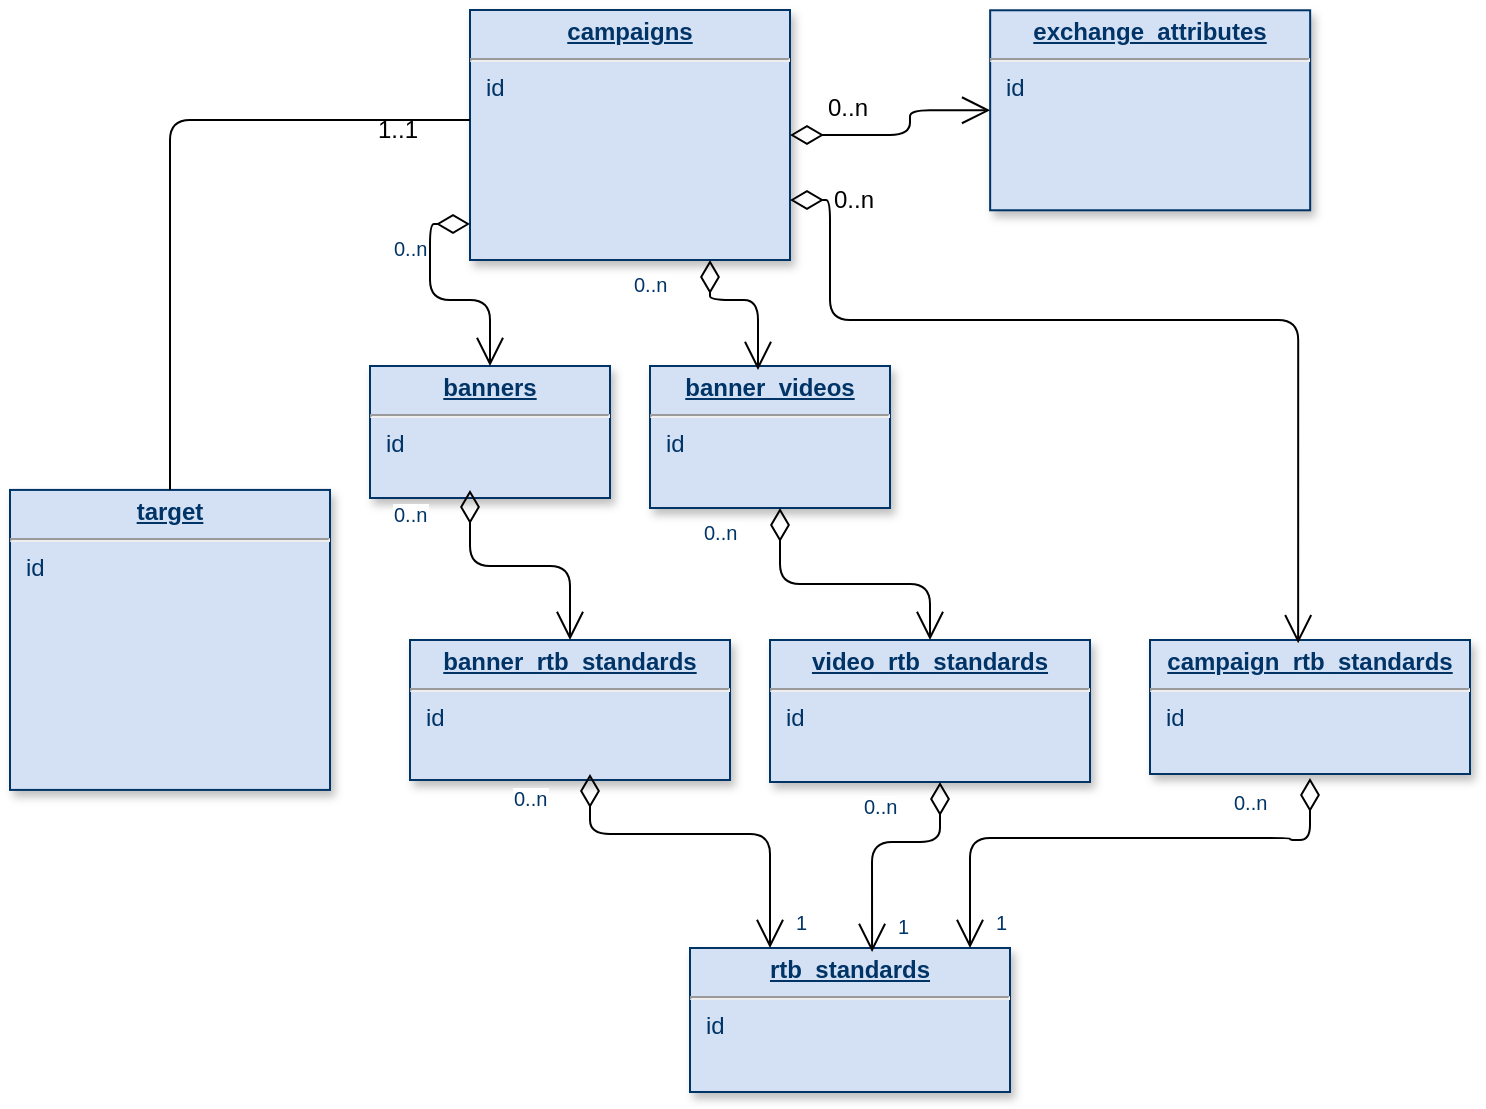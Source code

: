<mxfile version="10.5.9" type="device"><diagram name="Page-1" id="efa7a0a1-bf9b-a30e-e6df-94a7791c09e9"><mxGraphModel dx="1074" dy="561" grid="1" gridSize="10" guides="1" tooltips="1" connect="1" arrows="1" fold="1" page="1" pageScale="1" pageWidth="826" pageHeight="1169" background="#ffffff" math="0" shadow="0"><root><mxCell id="0"/><mxCell id="1" parent="0"/><mxCell id="20" value="&lt;p style=&quot;margin: 0px ; margin-top: 4px ; text-align: center ; text-decoration: underline&quot;&gt;&lt;b&gt;campaigns&lt;/b&gt;&lt;/p&gt;&lt;hr&gt;&lt;p style=&quot;margin: 0px ; margin-left: 8px&quot;&gt;id&lt;/p&gt;&lt;p style=&quot;margin: 0px ; margin-left: 8px&quot;&gt;&lt;br&gt;&lt;/p&gt;" style="verticalAlign=top;align=left;overflow=fill;fontSize=12;fontFamily=Helvetica;html=1;strokeColor=#003366;shadow=1;fillColor=#D4E1F5;fontColor=#003366" parent="1" vertex="1"><mxGeometry x="230.0" y="15.0" width="160" height="125" as="geometry"/></mxCell><mxCell id="23" value="&lt;p style=&quot;margin: 0px ; margin-top: 4px ; text-align: center ; text-decoration: underline&quot;&gt;&lt;b&gt;exchange_attributes&lt;/b&gt;&lt;/p&gt;&lt;hr&gt;&lt;p style=&quot;margin: 0px ; margin-left: 8px&quot;&gt;id&lt;/p&gt;" style="verticalAlign=top;align=left;overflow=fill;fontSize=12;fontFamily=Helvetica;html=1;strokeColor=#003366;shadow=1;fillColor=#D4E1F5;fontColor=#003366" parent="1" vertex="1"><mxGeometry x="490.08" y="15.14" width="160" height="100" as="geometry"/></mxCell><mxCell id="24" value="&lt;p style=&quot;margin: 0px ; margin-top: 4px ; text-align: center ; text-decoration: underline&quot;&gt;&lt;strong&gt;target&lt;/strong&gt;&lt;/p&gt;&lt;hr&gt;&lt;p style=&quot;margin: 0px ; margin-left: 8px&quot;&gt;id&lt;/p&gt;" style="verticalAlign=top;align=left;overflow=fill;fontSize=12;fontFamily=Helvetica;html=1;strokeColor=#003366;shadow=1;fillColor=#D4E1F5;fontColor=#003366" parent="1" vertex="1"><mxGeometry x="2.274e-13" y="254.96" width="160" height="150" as="geometry"/></mxCell><mxCell id="29" value="&lt;p style=&quot;margin: 0px ; margin-top: 4px ; text-align: center ; text-decoration: underline&quot;&gt;&lt;strong&gt;rtb_standards&lt;/strong&gt;&lt;/p&gt;&lt;hr&gt;&lt;p style=&quot;margin: 0px ; margin-left: 8px&quot;&gt;id&lt;/p&gt;" style="verticalAlign=top;align=left;overflow=fill;fontSize=12;fontFamily=Helvetica;html=1;strokeColor=#003366;shadow=1;fillColor=#D4E1F5;fontColor=#003366" parent="1" vertex="1"><mxGeometry x="340" y="484" width="160" height="72" as="geometry"/></mxCell><mxCell id="MGDQsGyxX0W-YHxjJTBJ-114" value="&lt;p style=&quot;margin: 0px ; margin-top: 4px ; text-align: center ; text-decoration: underline&quot;&gt;&lt;strong&gt;campaign_rtb_standards&lt;/strong&gt;&lt;/p&gt;&lt;hr&gt;&lt;p style=&quot;margin: 0px ; margin-left: 8px&quot;&gt;id&lt;/p&gt;&lt;p style=&quot;margin: 0px ; margin-left: 8px&quot;&gt;&lt;br&gt;&lt;/p&gt;" style="verticalAlign=top;align=left;overflow=fill;fontSize=12;fontFamily=Helvetica;html=1;strokeColor=#003366;shadow=1;fillColor=#D4E1F5;fontColor=#003366" vertex="1" parent="1"><mxGeometry x="570" y="330" width="160" height="67" as="geometry"/></mxCell><mxCell id="MGDQsGyxX0W-YHxjJTBJ-116" value="&lt;p style=&quot;margin: 0px ; margin-top: 4px ; text-align: center ; text-decoration: underline&quot;&gt;&lt;strong&gt;banner_rtb_standards&lt;/strong&gt;&lt;/p&gt;&lt;hr&gt;&lt;p style=&quot;margin: 0px ; margin-left: 8px&quot;&gt;id&lt;/p&gt;&lt;p style=&quot;margin: 0px ; margin-left: 8px&quot;&gt;&lt;br&gt;&lt;/p&gt;" style="verticalAlign=top;align=left;overflow=fill;fontSize=12;fontFamily=Helvetica;html=1;strokeColor=#003366;shadow=1;fillColor=#D4E1F5;fontColor=#003366" vertex="1" parent="1"><mxGeometry x="200" y="330" width="160" height="70" as="geometry"/></mxCell><mxCell id="MGDQsGyxX0W-YHxjJTBJ-117" value="&lt;p style=&quot;margin: 0px ; margin-top: 4px ; text-align: center ; text-decoration: underline&quot;&gt;&lt;strong&gt;video_rtb_standards&lt;/strong&gt;&lt;/p&gt;&lt;hr&gt;&lt;p style=&quot;margin: 0px ; margin-left: 8px&quot;&gt;id&lt;/p&gt;" style="verticalAlign=top;align=left;overflow=fill;fontSize=12;fontFamily=Helvetica;html=1;strokeColor=#003366;shadow=1;fillColor=#D4E1F5;fontColor=#003366" vertex="1" parent="1"><mxGeometry x="380" y="330" width="160" height="71" as="geometry"/></mxCell><mxCell id="MGDQsGyxX0W-YHxjJTBJ-118" value="&lt;p style=&quot;margin: 0px ; margin-top: 4px ; text-align: center ; text-decoration: underline&quot;&gt;&lt;b&gt;banners&lt;/b&gt;&lt;/p&gt;&lt;hr&gt;&lt;p style=&quot;margin: 0px ; margin-left: 8px&quot;&gt;id&lt;/p&gt;" style="verticalAlign=top;align=left;overflow=fill;fontSize=12;fontFamily=Helvetica;html=1;strokeColor=#003366;shadow=1;fillColor=#D4E1F5;fontColor=#003366" vertex="1" parent="1"><mxGeometry x="180" y="193" width="120" height="66" as="geometry"/></mxCell><mxCell id="MGDQsGyxX0W-YHxjJTBJ-121" value="&lt;p style=&quot;margin: 0px ; margin-top: 4px ; text-align: center ; text-decoration: underline&quot;&gt;&lt;b&gt;banner_videos&lt;/b&gt;&lt;/p&gt;&lt;hr&gt;&lt;p style=&quot;margin: 0px ; margin-left: 8px&quot;&gt;id&lt;/p&gt;" style="verticalAlign=top;align=left;overflow=fill;fontSize=12;fontFamily=Helvetica;html=1;strokeColor=#003366;shadow=1;fillColor=#D4E1F5;fontColor=#003366" vertex="1" parent="1"><mxGeometry x="320" y="193" width="120" height="71" as="geometry"/></mxCell><mxCell id="MGDQsGyxX0W-YHxjJTBJ-135" value="" style="endArrow=open;endSize=12;startArrow=diamondThin;startSize=14;startFill=0;edgeStyle=orthogonalEdgeStyle;entryX=0.463;entryY=0.024;entryDx=0;entryDy=0;entryPerimeter=0;" edge="1" parent="1" target="MGDQsGyxX0W-YHxjJTBJ-114"><mxGeometry x="599.86" y="354.0" as="geometry"><mxPoint x="390" y="110" as="sourcePoint"/><mxPoint x="359.5" y="397.5" as="targetPoint"/><Array as="points"><mxPoint x="390" y="110"/><mxPoint x="410" y="110"/><mxPoint x="410" y="170"/><mxPoint x="644" y="170"/></Array></mxGeometry></mxCell><mxCell id="MGDQsGyxX0W-YHxjJTBJ-136" value="" style="resizable=0;align=left;verticalAlign=top;labelBackgroundColor=#ffffff;fontSize=10;strokeColor=#003366;shadow=1;fillColor=#D4E1F5;fontColor=#003366;direction=west;" connectable="0" vertex="1" parent="MGDQsGyxX0W-YHxjJTBJ-135"><mxGeometry x="-1" relative="1" as="geometry"><mxPoint x="-40" as="offset"/></mxGeometry></mxCell><mxCell id="MGDQsGyxX0W-YHxjJTBJ-137" value="" style="resizable=0;align=right;verticalAlign=top;labelBackgroundColor=#ffffff;fontSize=10;strokeColor=#003366;shadow=1;fillColor=#D4E1F5;fontColor=#003366" connectable="0" vertex="1" parent="MGDQsGyxX0W-YHxjJTBJ-135"><mxGeometry x="1" relative="1" as="geometry"><mxPoint x="20.0" y="-25.0" as="offset"/></mxGeometry></mxCell><mxCell id="MGDQsGyxX0W-YHxjJTBJ-147" value="" style="endArrow=open;endSize=12;startArrow=diamondThin;startSize=14;startFill=0;edgeStyle=orthogonalEdgeStyle;exitX=0;exitY=0.856;exitDx=0;exitDy=0;exitPerimeter=0;entryX=0.5;entryY=0;entryDx=0;entryDy=0;" edge="1" parent="1" source="20" target="MGDQsGyxX0W-YHxjJTBJ-118"><mxGeometry x="604.36" y="262" as="geometry"><mxPoint x="315" y="140" as="sourcePoint"/><mxPoint x="185" y="316.96" as="targetPoint"/><Array as="points"><mxPoint x="210" y="122"/><mxPoint x="210" y="160"/><mxPoint x="240" y="160"/></Array></mxGeometry></mxCell><mxCell id="MGDQsGyxX0W-YHxjJTBJ-148" value="0..n" style="resizable=0;align=left;verticalAlign=top;labelBackgroundColor=#ffffff;fontSize=10;strokeColor=#003366;shadow=1;fillColor=#D4E1F5;fontColor=#003366" connectable="0" vertex="1" parent="MGDQsGyxX0W-YHxjJTBJ-147"><mxGeometry x="-1" relative="1" as="geometry"><mxPoint x="-40" as="offset"/></mxGeometry></mxCell><mxCell id="MGDQsGyxX0W-YHxjJTBJ-149" value="" style="resizable=0;align=right;verticalAlign=top;labelBackgroundColor=#ffffff;fontSize=10;strokeColor=#003366;shadow=1;fillColor=#D4E1F5;fontColor=#003366" connectable="0" vertex="1" parent="MGDQsGyxX0W-YHxjJTBJ-147"><mxGeometry x="1" relative="1" as="geometry"><mxPoint x="20.0" y="-25.0" as="offset"/></mxGeometry></mxCell><mxCell id="MGDQsGyxX0W-YHxjJTBJ-151" value="" style="endArrow=none;html=1;exitX=0.5;exitY=0;exitDx=0;exitDy=0;" edge="1" parent="1" source="24"><mxGeometry width="50" height="50" relative="1" as="geometry"><mxPoint x="180" y="120" as="sourcePoint"/><mxPoint x="230" y="70" as="targetPoint"/><Array as="points"><mxPoint x="80" y="70"/></Array></mxGeometry></mxCell><mxCell id="MGDQsGyxX0W-YHxjJTBJ-152" value="1..1" style="text;html=1;resizable=0;points=[];autosize=1;align=left;verticalAlign=top;spacingTop=-4;" vertex="1" parent="1"><mxGeometry x="182" y="65" width="40" height="20" as="geometry"/></mxCell><mxCell id="MGDQsGyxX0W-YHxjJTBJ-153" value="" style="endArrow=open;endSize=12;startArrow=diamondThin;startSize=14;startFill=0;edgeStyle=orthogonalEdgeStyle;exitX=0;exitY=0.856;exitDx=0;exitDy=0;exitPerimeter=0;entryX=0.5;entryY=0;entryDx=0;entryDy=0;" edge="1" parent="1" target="MGDQsGyxX0W-YHxjJTBJ-116"><mxGeometry x="604.36" y="395" as="geometry"><mxPoint x="230" y="255" as="sourcePoint"/><mxPoint x="240" y="345" as="targetPoint"/><Array as="points"><mxPoint x="230" y="293"/><mxPoint x="280" y="293"/></Array></mxGeometry></mxCell><mxCell id="MGDQsGyxX0W-YHxjJTBJ-154" value="0..n" style="resizable=0;align=left;verticalAlign=top;labelBackgroundColor=#ffffff;fontSize=10;strokeColor=#003366;shadow=1;fillColor=#D4E1F5;fontColor=#003366" connectable="0" vertex="1" parent="MGDQsGyxX0W-YHxjJTBJ-153"><mxGeometry x="-1" relative="1" as="geometry"><mxPoint x="-40" as="offset"/></mxGeometry></mxCell><mxCell id="MGDQsGyxX0W-YHxjJTBJ-155" value="" style="resizable=0;align=right;verticalAlign=top;labelBackgroundColor=#ffffff;fontSize=10;strokeColor=#003366;shadow=1;fillColor=#D4E1F5;fontColor=#003366" connectable="0" vertex="1" parent="MGDQsGyxX0W-YHxjJTBJ-153"><mxGeometry x="1" relative="1" as="geometry"><mxPoint x="20.0" y="-25.0" as="offset"/></mxGeometry></mxCell><mxCell id="MGDQsGyxX0W-YHxjJTBJ-156" value="" style="endArrow=open;endSize=12;startArrow=diamondThin;startSize=14;startFill=0;edgeStyle=orthogonalEdgeStyle;exitX=0;exitY=0.856;exitDx=0;exitDy=0;exitPerimeter=0;entryX=0.5;entryY=0;entryDx=0;entryDy=0;" edge="1" parent="1" target="MGDQsGyxX0W-YHxjJTBJ-117"><mxGeometry x="759.36" y="404" as="geometry"><mxPoint x="385" y="264" as="sourcePoint"/><mxPoint x="395" y="335" as="targetPoint"/><Array as="points"><mxPoint x="385" y="302"/><mxPoint x="460" y="302"/></Array></mxGeometry></mxCell><mxCell id="MGDQsGyxX0W-YHxjJTBJ-157" value="0..n" style="resizable=0;align=left;verticalAlign=top;labelBackgroundColor=#ffffff;fontSize=10;strokeColor=#003366;shadow=1;fillColor=#D4E1F5;fontColor=#003366" connectable="0" vertex="1" parent="MGDQsGyxX0W-YHxjJTBJ-156"><mxGeometry x="-1" relative="1" as="geometry"><mxPoint x="-40" as="offset"/></mxGeometry></mxCell><mxCell id="MGDQsGyxX0W-YHxjJTBJ-158" value="" style="resizable=0;align=right;verticalAlign=top;labelBackgroundColor=#ffffff;fontSize=10;strokeColor=#003366;shadow=1;fillColor=#D4E1F5;fontColor=#003366" connectable="0" vertex="1" parent="MGDQsGyxX0W-YHxjJTBJ-156"><mxGeometry x="1" relative="1" as="geometry"><mxPoint x="20.0" y="-25.0" as="offset"/></mxGeometry></mxCell><mxCell id="MGDQsGyxX0W-YHxjJTBJ-159" value="" style="endArrow=open;endSize=12;startArrow=diamondThin;startSize=14;startFill=0;edgeStyle=orthogonalEdgeStyle;exitX=0;exitY=0.856;exitDx=0;exitDy=0;exitPerimeter=0;entryX=0.25;entryY=0;entryDx=0;entryDy=0;" edge="1" parent="1" target="29"><mxGeometry x="664.36" y="537" as="geometry"><mxPoint x="290" y="397" as="sourcePoint"/><mxPoint x="280" y="457" as="targetPoint"/><Array as="points"><mxPoint x="290" y="427"/><mxPoint x="380" y="427"/></Array></mxGeometry></mxCell><mxCell id="MGDQsGyxX0W-YHxjJTBJ-160" value="0..n" style="resizable=0;align=left;verticalAlign=top;labelBackgroundColor=#ffffff;fontSize=10;strokeColor=#003366;shadow=1;fillColor=#D4E1F5;fontColor=#003366" connectable="0" vertex="1" parent="MGDQsGyxX0W-YHxjJTBJ-159"><mxGeometry x="-1" relative="1" as="geometry"><mxPoint x="-40" as="offset"/></mxGeometry></mxCell><mxCell id="MGDQsGyxX0W-YHxjJTBJ-161" value="1" style="resizable=0;align=right;verticalAlign=top;labelBackgroundColor=#ffffff;fontSize=10;strokeColor=#003366;shadow=1;fillColor=#D4E1F5;fontColor=#003366" connectable="0" vertex="1" parent="MGDQsGyxX0W-YHxjJTBJ-159"><mxGeometry x="1" relative="1" as="geometry"><mxPoint x="20.0" y="-25.0" as="offset"/></mxGeometry></mxCell><mxCell id="MGDQsGyxX0W-YHxjJTBJ-162" value="" style="endArrow=open;endSize=12;startArrow=diamondThin;startSize=14;startFill=0;edgeStyle=orthogonalEdgeStyle;exitX=0;exitY=0.856;exitDx=0;exitDy=0;exitPerimeter=0;entryX=0.569;entryY=0.028;entryDx=0;entryDy=0;entryPerimeter=0;" edge="1" parent="1" target="29"><mxGeometry x="839.36" y="541" as="geometry"><mxPoint x="465" y="401" as="sourcePoint"/><mxPoint x="455" y="461" as="targetPoint"/><Array as="points"><mxPoint x="465" y="431"/><mxPoint x="431" y="431"/></Array></mxGeometry></mxCell><mxCell id="MGDQsGyxX0W-YHxjJTBJ-163" value="0..n" style="resizable=0;align=left;verticalAlign=top;labelBackgroundColor=#ffffff;fontSize=10;strokeColor=#003366;shadow=1;fillColor=#D4E1F5;fontColor=#003366" connectable="0" vertex="1" parent="MGDQsGyxX0W-YHxjJTBJ-162"><mxGeometry x="-1" relative="1" as="geometry"><mxPoint x="-40" as="offset"/></mxGeometry></mxCell><mxCell id="MGDQsGyxX0W-YHxjJTBJ-164" value="1" style="resizable=0;align=right;verticalAlign=top;labelBackgroundColor=#ffffff;fontSize=10;strokeColor=#003366;shadow=1;fillColor=#D4E1F5;fontColor=#003366" connectable="0" vertex="1" parent="MGDQsGyxX0W-YHxjJTBJ-162"><mxGeometry x="1" relative="1" as="geometry"><mxPoint x="20.0" y="-25.0" as="offset"/></mxGeometry></mxCell><mxCell id="MGDQsGyxX0W-YHxjJTBJ-165" value="" style="endArrow=open;endSize=12;startArrow=diamondThin;startSize=14;startFill=0;edgeStyle=orthogonalEdgeStyle;" edge="1" parent="1"><mxGeometry x="1048.36" y="539" as="geometry"><mxPoint x="650" y="399" as="sourcePoint"/><mxPoint x="480" y="484" as="targetPoint"/><Array as="points"><mxPoint x="650" y="399"/><mxPoint x="650" y="430"/><mxPoint x="640" y="430"/><mxPoint x="640" y="429"/><mxPoint x="480" y="429"/></Array></mxGeometry></mxCell><mxCell id="MGDQsGyxX0W-YHxjJTBJ-166" value="0..n" style="resizable=0;align=left;verticalAlign=top;labelBackgroundColor=#ffffff;fontSize=10;strokeColor=#003366;shadow=1;fillColor=#D4E1F5;fontColor=#003366" connectable="0" vertex="1" parent="MGDQsGyxX0W-YHxjJTBJ-165"><mxGeometry x="-1" relative="1" as="geometry"><mxPoint x="-40" as="offset"/></mxGeometry></mxCell><mxCell id="MGDQsGyxX0W-YHxjJTBJ-167" value="1" style="resizable=0;align=right;verticalAlign=top;labelBackgroundColor=#ffffff;fontSize=10;strokeColor=#003366;shadow=1;fillColor=#D4E1F5;fontColor=#003366" connectable="0" vertex="1" parent="MGDQsGyxX0W-YHxjJTBJ-165"><mxGeometry x="1" relative="1" as="geometry"><mxPoint x="20.0" y="-25.0" as="offset"/></mxGeometry></mxCell><mxCell id="MGDQsGyxX0W-YHxjJTBJ-171" value="" style="endArrow=open;endSize=12;startArrow=diamondThin;startSize=14;startFill=0;edgeStyle=orthogonalEdgeStyle;exitX=0.75;exitY=1;exitDx=0;exitDy=0;entryX=0.45;entryY=0.028;entryDx=0;entryDy=0;entryPerimeter=0;" edge="1" parent="1" source="20" target="MGDQsGyxX0W-YHxjJTBJ-121"><mxGeometry x="1324.36" y="130" as="geometry"><mxPoint x="950" y="-10" as="sourcePoint"/><mxPoint x="1000" y="65" as="targetPoint"/><Array as="points"><mxPoint x="350" y="160"/><mxPoint x="374" y="160"/></Array></mxGeometry></mxCell><mxCell id="MGDQsGyxX0W-YHxjJTBJ-172" value="0..n" style="resizable=0;align=left;verticalAlign=top;labelBackgroundColor=#ffffff;fontSize=10;strokeColor=#003366;shadow=1;fillColor=#D4E1F5;fontColor=#003366" connectable="0" vertex="1" parent="MGDQsGyxX0W-YHxjJTBJ-171"><mxGeometry x="-1" relative="1" as="geometry"><mxPoint x="-40" as="offset"/></mxGeometry></mxCell><mxCell id="MGDQsGyxX0W-YHxjJTBJ-173" value="" style="resizable=0;align=right;verticalAlign=top;labelBackgroundColor=#ffffff;fontSize=10;strokeColor=#003366;shadow=1;fillColor=#D4E1F5;fontColor=#003366" connectable="0" vertex="1" parent="MGDQsGyxX0W-YHxjJTBJ-171"><mxGeometry x="1" relative="1" as="geometry"><mxPoint x="20.0" y="-25.0" as="offset"/></mxGeometry></mxCell><mxCell id="MGDQsGyxX0W-YHxjJTBJ-175" value="0..n" style="text;html=1;resizable=0;points=[];autosize=1;align=left;verticalAlign=top;spacingTop=-4;direction=south;" vertex="1" parent="1"><mxGeometry x="410" y="100" width="20" height="40" as="geometry"/></mxCell><mxCell id="MGDQsGyxX0W-YHxjJTBJ-176" value="" style="endArrow=open;endSize=12;startArrow=diamondThin;startSize=14;startFill=0;edgeStyle=orthogonalEdgeStyle;entryX=0;entryY=0.5;entryDx=0;entryDy=0;" edge="1" parent="1" source="20" target="23"><mxGeometry x="1894.36" y="-50" as="geometry"><mxPoint x="920" y="-40" as="sourcePoint"/><mxPoint x="944" y="15" as="targetPoint"/><Array as="points"><mxPoint x="450" y="77"/><mxPoint x="450" y="65"/></Array></mxGeometry></mxCell><mxCell id="MGDQsGyxX0W-YHxjJTBJ-177" value="" style="resizable=0;align=left;verticalAlign=top;labelBackgroundColor=#ffffff;fontSize=10;strokeColor=#003366;shadow=1;fillColor=#D4E1F5;fontColor=#003366" connectable="0" vertex="1" parent="MGDQsGyxX0W-YHxjJTBJ-176"><mxGeometry x="-1" relative="1" as="geometry"><mxPoint x="-40" as="offset"/></mxGeometry></mxCell><mxCell id="MGDQsGyxX0W-YHxjJTBJ-178" value="" style="resizable=0;align=right;verticalAlign=top;labelBackgroundColor=#ffffff;fontSize=10;strokeColor=#003366;shadow=1;fillColor=#D4E1F5;fontColor=#003366" connectable="0" vertex="1" parent="MGDQsGyxX0W-YHxjJTBJ-176"><mxGeometry x="1" relative="1" as="geometry"><mxPoint x="20.0" y="-25.0" as="offset"/></mxGeometry></mxCell><mxCell id="MGDQsGyxX0W-YHxjJTBJ-179" value="0..n" style="text;html=1;resizable=0;points=[];autosize=1;align=left;verticalAlign=top;spacingTop=-4;" vertex="1" parent="1"><mxGeometry x="407" y="54" width="40" height="20" as="geometry"/></mxCell></root></mxGraphModel></diagram></mxfile>